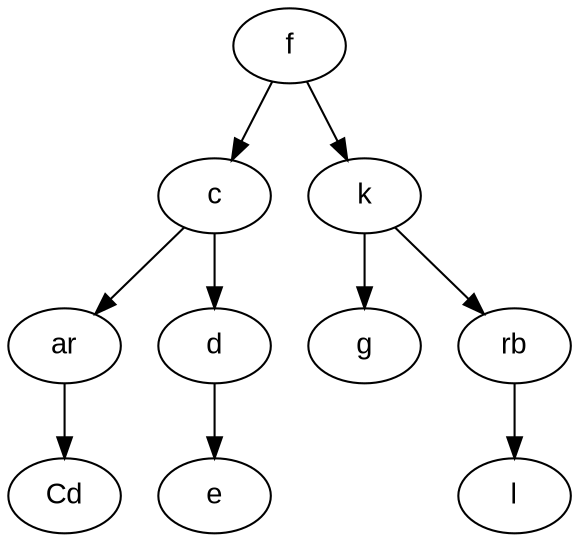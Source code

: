 digraph balanced_word_tree {
  node [fontname="Arial"];
  "f" [label="f"];
  "c" [label="c"];
  "ar" [label="ar"];
  "Cd" [label="Cd"];
  "d" [label="d"];
  "e" [label="e"];
  "k" [label="k"];
  "g" [label="g"];
  "rb" [label="rb"];
  "l" [label="l"];
  "f" -> "c";
  "f" -> "k";
  "c" -> "ar";
  "c" -> "d";
  "ar" -> "Cd";
  "d" -> "e";
  "k" -> "g";
  "k" -> "rb";
  "rb" -> "l";
}
